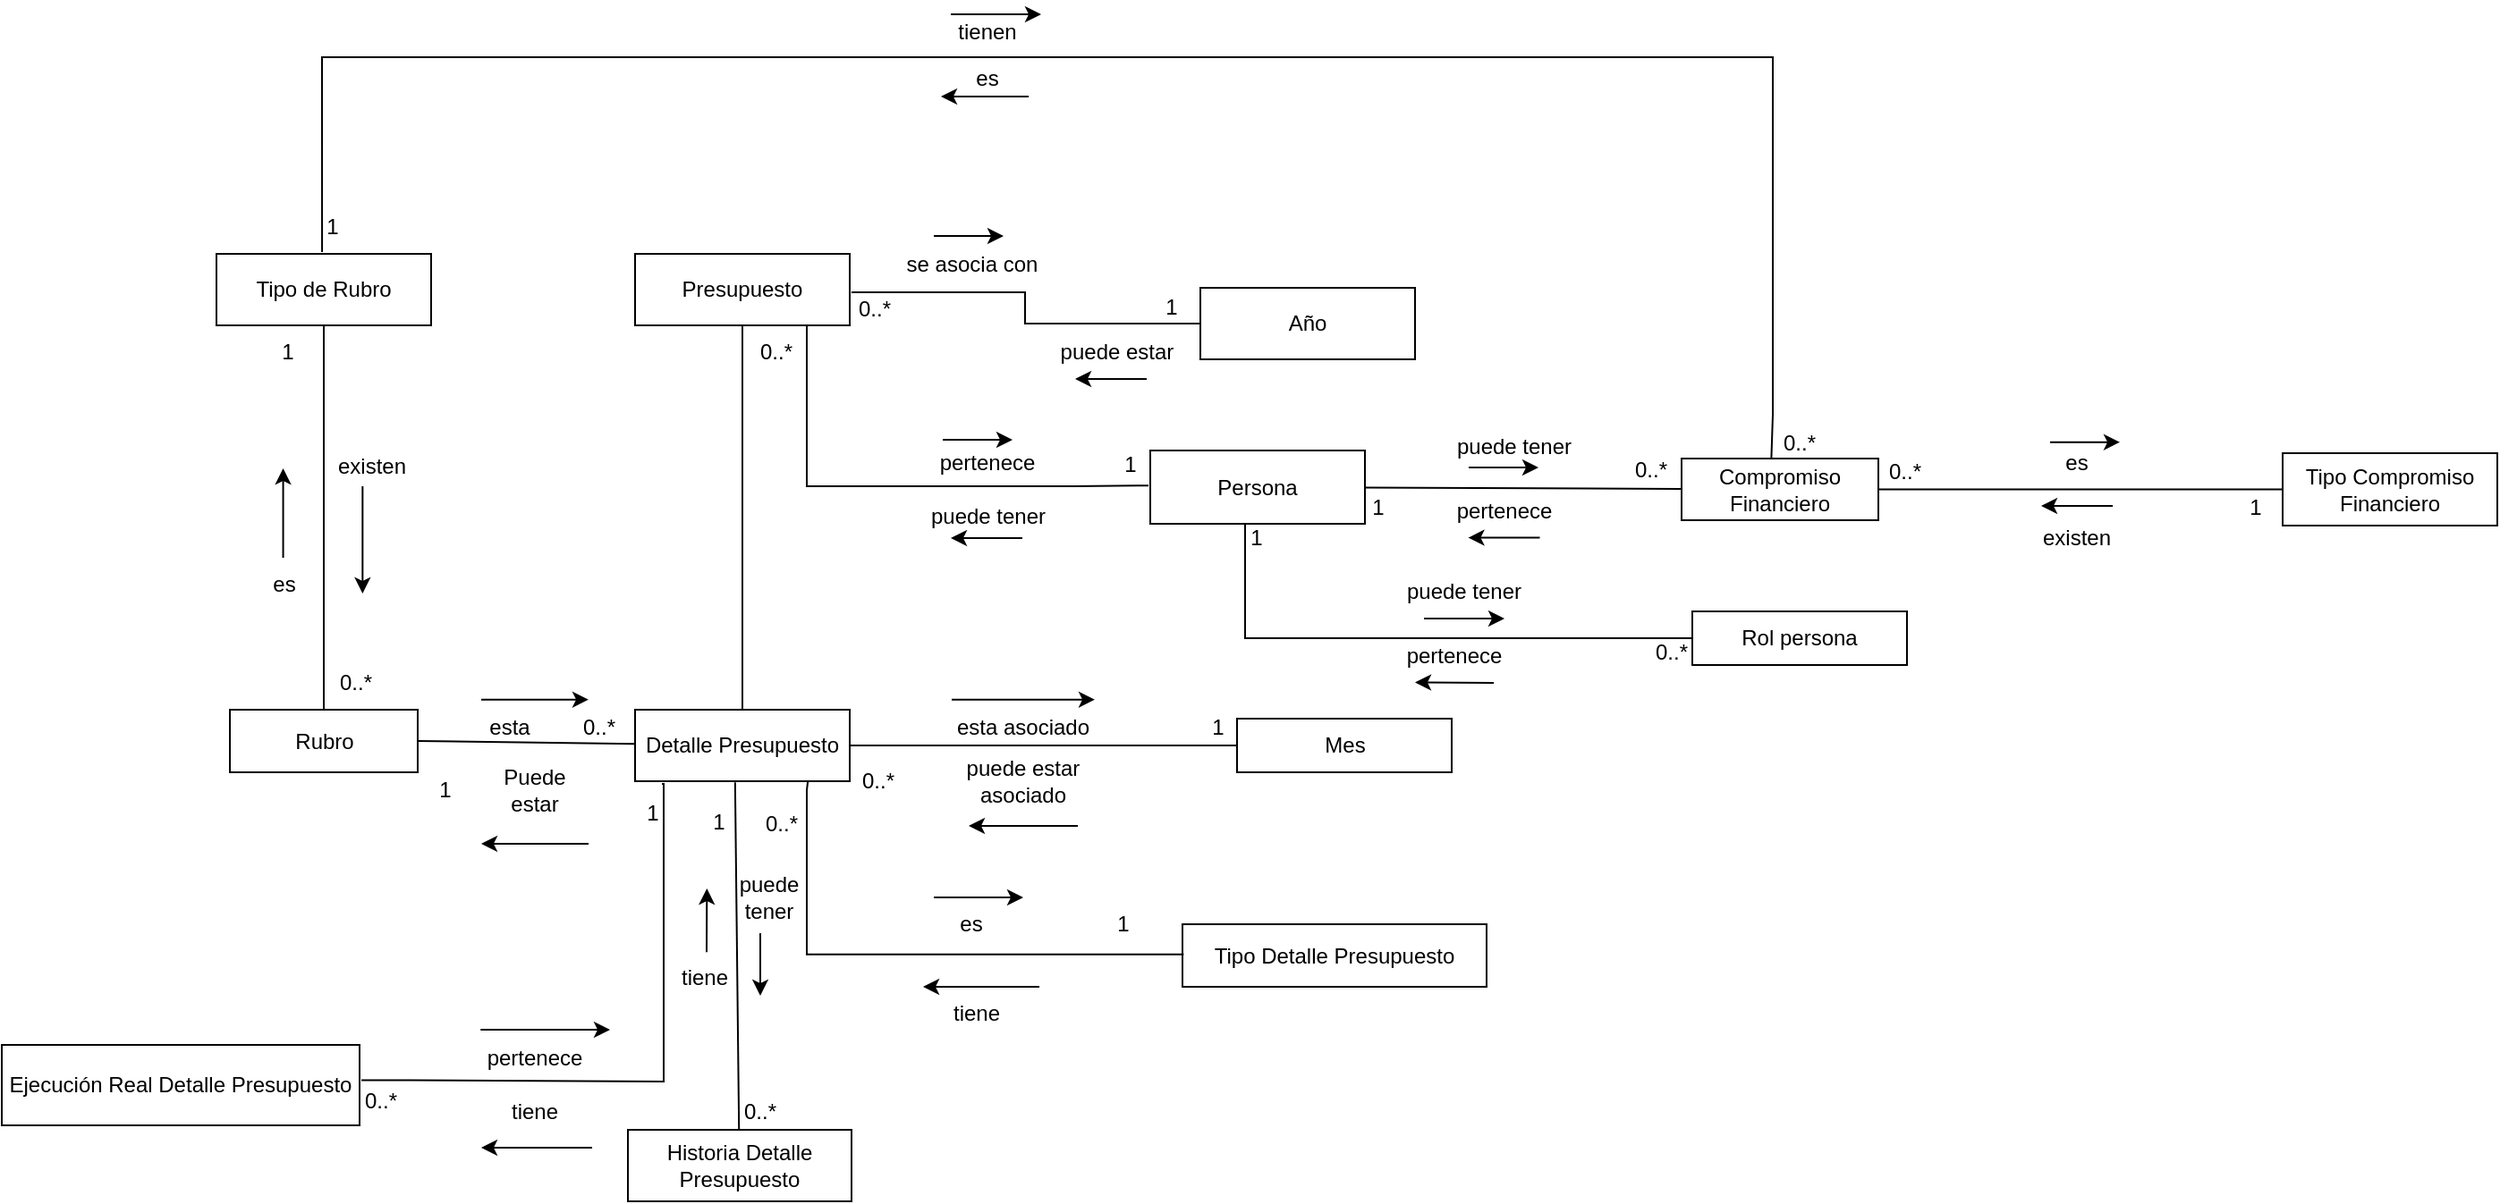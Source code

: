 <mxfile version="20.2.7" type="device"><diagram id="C5RBs43oDa-KdzZeNtuy" name="Page-1"><mxGraphModel dx="1984" dy="1758" grid="1" gridSize="10" guides="1" tooltips="1" connect="0" arrows="1" fold="1" page="1" pageScale="1" pageWidth="827" pageHeight="1169" math="0" shadow="0"><root><mxCell id="WIyWlLk6GJQsqaUBKTNV-0"/><mxCell id="WIyWlLk6GJQsqaUBKTNV-1" parent="WIyWlLk6GJQsqaUBKTNV-0"/><mxCell id="WJLRLvmz7m52M2c8Ak2l-0" value="Tipo de Rubro" style="rounded=0;whiteSpace=wrap;html=1;" parent="WIyWlLk6GJQsqaUBKTNV-1" vertex="1"><mxGeometry x="105" y="120" width="120" height="40" as="geometry"/></mxCell><mxCell id="WJLRLvmz7m52M2c8Ak2l-1" value="Rubro" style="rounded=0;whiteSpace=wrap;html=1;" parent="WIyWlLk6GJQsqaUBKTNV-1" vertex="1"><mxGeometry x="112.5" y="375" width="105" height="35" as="geometry"/></mxCell><mxCell id="WJLRLvmz7m52M2c8Ak2l-3" value="Detalle Presupuesto" style="rounded=0;whiteSpace=wrap;html=1;" parent="WIyWlLk6GJQsqaUBKTNV-1" vertex="1"><mxGeometry x="339" y="375" width="120" height="40" as="geometry"/></mxCell><mxCell id="WJLRLvmz7m52M2c8Ak2l-4" value="Mes" style="rounded=0;whiteSpace=wrap;html=1;" parent="WIyWlLk6GJQsqaUBKTNV-1" vertex="1"><mxGeometry x="675.5" y="380" width="120" height="30" as="geometry"/></mxCell><mxCell id="WJLRLvmz7m52M2c8Ak2l-5" value="Presupuesto" style="rounded=0;whiteSpace=wrap;html=1;" parent="WIyWlLk6GJQsqaUBKTNV-1" vertex="1"><mxGeometry x="339" y="120" width="120" height="40" as="geometry"/></mxCell><mxCell id="WJLRLvmz7m52M2c8Ak2l-6" value="Año" style="rounded=0;whiteSpace=wrap;html=1;" parent="WIyWlLk6GJQsqaUBKTNV-1" vertex="1"><mxGeometry x="655" y="139" width="120" height="40" as="geometry"/></mxCell><mxCell id="6fGS--f3S9HqLcqphyuH-20" style="edgeStyle=none;rounded=0;orthogonalLoop=1;jettySize=auto;html=1;entryX=0;entryY=0.5;entryDx=0;entryDy=0;entryPerimeter=0;startArrow=none;startFill=0;endArrow=none;endFill=0;" edge="1" parent="WIyWlLk6GJQsqaUBKTNV-1" target="6fGS--f3S9HqLcqphyuH-19"><mxGeometry relative="1" as="geometry"><mxPoint x="680" y="270" as="sourcePoint"/><Array as="points"><mxPoint x="680" y="335"/></Array></mxGeometry></mxCell><mxCell id="WJLRLvmz7m52M2c8Ak2l-7" value="Persona" style="rounded=0;whiteSpace=wrap;html=1;" parent="WIyWlLk6GJQsqaUBKTNV-1" vertex="1"><mxGeometry x="627" y="230" width="120" height="41" as="geometry"/></mxCell><mxCell id="WJLRLvmz7m52M2c8Ak2l-12" value="" style="endArrow=none;html=1;rounded=0;exitX=1;exitY=0.5;exitDx=0;exitDy=0;" parent="WIyWlLk6GJQsqaUBKTNV-1" source="WJLRLvmz7m52M2c8Ak2l-1" target="WJLRLvmz7m52M2c8Ak2l-3" edge="1"><mxGeometry width="50" height="50" relative="1" as="geometry"><mxPoint x="215" y="430" as="sourcePoint"/><mxPoint x="335" y="400" as="targetPoint"/></mxGeometry></mxCell><mxCell id="WJLRLvmz7m52M2c8Ak2l-13" value="0..*" style="text;html=1;strokeColor=none;fillColor=none;align=center;verticalAlign=middle;whiteSpace=wrap;rounded=0;" parent="WIyWlLk6GJQsqaUBKTNV-1" vertex="1"><mxGeometry x="153" y="345" width="60" height="30" as="geometry"/></mxCell><mxCell id="WJLRLvmz7m52M2c8Ak2l-14" value="1" style="text;html=1;strokeColor=none;fillColor=none;align=center;verticalAlign=middle;whiteSpace=wrap;rounded=0;" parent="WIyWlLk6GJQsqaUBKTNV-1" vertex="1"><mxGeometry x="115" y="160" width="60" height="30" as="geometry"/></mxCell><mxCell id="WJLRLvmz7m52M2c8Ak2l-16" value="" style="endArrow=none;html=1;rounded=0;entryX=0;entryY=0.5;entryDx=0;entryDy=0;exitX=1;exitY=0.5;exitDx=0;exitDy=0;" parent="WIyWlLk6GJQsqaUBKTNV-1" source="WJLRLvmz7m52M2c8Ak2l-3" target="WJLRLvmz7m52M2c8Ak2l-4" edge="1"><mxGeometry width="50" height="50" relative="1" as="geometry"><mxPoint x="485" y="400" as="sourcePoint"/><mxPoint x="509" y="350" as="targetPoint"/></mxGeometry></mxCell><mxCell id="WJLRLvmz7m52M2c8Ak2l-17" value="" style="endArrow=none;html=1;rounded=0;entryX=0.5;entryY=1;entryDx=0;entryDy=0;" parent="WIyWlLk6GJQsqaUBKTNV-1" source="WJLRLvmz7m52M2c8Ak2l-3" target="WJLRLvmz7m52M2c8Ak2l-5" edge="1"><mxGeometry width="50" height="50" relative="1" as="geometry"><mxPoint x="335" y="300" as="sourcePoint"/><mxPoint x="385" y="250" as="targetPoint"/></mxGeometry></mxCell><mxCell id="WJLRLvmz7m52M2c8Ak2l-18" value="" style="endArrow=none;html=1;rounded=0;exitX=0.5;exitY=0;exitDx=0;exitDy=0;" parent="WIyWlLk6GJQsqaUBKTNV-1" source="WJLRLvmz7m52M2c8Ak2l-1" target="WJLRLvmz7m52M2c8Ak2l-0" edge="1"><mxGeometry width="50" height="50" relative="1" as="geometry"><mxPoint x="335" y="300" as="sourcePoint"/><mxPoint x="385" y="250" as="targetPoint"/></mxGeometry></mxCell><mxCell id="WJLRLvmz7m52M2c8Ak2l-19" value="Tipo Detalle Presupuesto" style="rounded=0;whiteSpace=wrap;html=1;" parent="WIyWlLk6GJQsqaUBKTNV-1" vertex="1"><mxGeometry x="645" y="495" width="170" height="35" as="geometry"/></mxCell><mxCell id="WJLRLvmz7m52M2c8Ak2l-23" value="" style="endArrow=classic;html=1;rounded=0;" parent="WIyWlLk6GJQsqaUBKTNV-1" edge="1"><mxGeometry width="50" height="50" relative="1" as="geometry"><mxPoint x="186.68" y="250" as="sourcePoint"/><mxPoint x="186.68" y="310" as="targetPoint"/></mxGeometry></mxCell><mxCell id="WJLRLvmz7m52M2c8Ak2l-25" value="existen" style="text;html=1;strokeColor=none;fillColor=none;align=center;verticalAlign=middle;whiteSpace=wrap;rounded=0;" parent="WIyWlLk6GJQsqaUBKTNV-1" vertex="1"><mxGeometry x="166" y="227.25" width="52" height="24" as="geometry"/></mxCell><mxCell id="WJLRLvmz7m52M2c8Ak2l-28" value="es" style="text;html=1;strokeColor=none;fillColor=none;align=center;verticalAlign=middle;whiteSpace=wrap;rounded=0;" parent="WIyWlLk6GJQsqaUBKTNV-1" vertex="1"><mxGeometry x="112.5" y="290" width="60" height="30" as="geometry"/></mxCell><mxCell id="WJLRLvmz7m52M2c8Ak2l-29" value="" style="endArrow=classic;html=1;rounded=0;" parent="WIyWlLk6GJQsqaUBKTNV-1" edge="1"><mxGeometry width="50" height="50" relative="1" as="geometry"><mxPoint x="142.28" y="290" as="sourcePoint"/><mxPoint x="142.28" y="240" as="targetPoint"/><Array as="points"><mxPoint x="142.28" y="280"/></Array></mxGeometry></mxCell><mxCell id="WJLRLvmz7m52M2c8Ak2l-30" value="" style="endArrow=none;html=1;rounded=0;edgeStyle=orthogonalEdgeStyle;exitX=1.008;exitY=0.538;exitDx=0;exitDy=0;exitPerimeter=0;entryX=0;entryY=0.5;entryDx=0;entryDy=0;entryPerimeter=0;" parent="WIyWlLk6GJQsqaUBKTNV-1" source="WJLRLvmz7m52M2c8Ak2l-5" target="WJLRLvmz7m52M2c8Ak2l-6" edge="1"><mxGeometry width="50" height="50" relative="1" as="geometry"><mxPoint x="395" y="220" as="sourcePoint"/><mxPoint x="445" y="170" as="targetPoint"/></mxGeometry></mxCell><mxCell id="WJLRLvmz7m52M2c8Ak2l-31" value="0..*" style="text;html=1;strokeColor=none;fillColor=none;align=center;verticalAlign=middle;whiteSpace=wrap;rounded=0;" parent="WIyWlLk6GJQsqaUBKTNV-1" vertex="1"><mxGeometry x="453" y="136" width="40" height="30" as="geometry"/></mxCell><mxCell id="WJLRLvmz7m52M2c8Ak2l-33" value="1" style="text;html=1;strokeColor=none;fillColor=none;align=center;verticalAlign=middle;whiteSpace=wrap;rounded=0;" parent="WIyWlLk6GJQsqaUBKTNV-1" vertex="1"><mxGeometry x="622" y="140" width="34" height="20" as="geometry"/></mxCell><mxCell id="WJLRLvmz7m52M2c8Ak2l-34" value="" style="endArrow=none;html=1;rounded=0;edgeStyle=orthogonalEdgeStyle;entryX=-0.008;entryY=0.478;entryDx=0;entryDy=0;entryPerimeter=0;" parent="WIyWlLk6GJQsqaUBKTNV-1" source="WJLRLvmz7m52M2c8Ak2l-5" target="WJLRLvmz7m52M2c8Ak2l-7" edge="1"><mxGeometry width="50" height="50" relative="1" as="geometry"><mxPoint x="425" y="180" as="sourcePoint"/><mxPoint x="509" y="200" as="targetPoint"/><Array as="points"><mxPoint x="435" y="250"/><mxPoint x="584" y="250"/></Array></mxGeometry></mxCell><mxCell id="WJLRLvmz7m52M2c8Ak2l-35" value="0..*" style="text;html=1;strokeColor=none;fillColor=none;align=center;verticalAlign=middle;whiteSpace=wrap;rounded=0;" parent="WIyWlLk6GJQsqaUBKTNV-1" vertex="1"><mxGeometry x="450" y="400" width="50" height="30" as="geometry"/></mxCell><mxCell id="WJLRLvmz7m52M2c8Ak2l-36" value="1" style="text;html=1;strokeColor=none;fillColor=none;align=center;verticalAlign=middle;whiteSpace=wrap;rounded=0;" parent="WIyWlLk6GJQsqaUBKTNV-1" vertex="1"><mxGeometry x="645" y="370" width="40" height="30" as="geometry"/></mxCell><mxCell id="WJLRLvmz7m52M2c8Ak2l-37" value="esta asociado" style="text;html=1;strokeColor=none;fillColor=none;align=center;verticalAlign=middle;whiteSpace=wrap;rounded=0;" parent="WIyWlLk6GJQsqaUBKTNV-1" vertex="1"><mxGeometry x="506" y="370" width="100" height="30" as="geometry"/></mxCell><mxCell id="WJLRLvmz7m52M2c8Ak2l-38" value="puede estar asociado" style="text;html=1;strokeColor=none;fillColor=none;align=center;verticalAlign=middle;whiteSpace=wrap;rounded=0;" parent="WIyWlLk6GJQsqaUBKTNV-1" vertex="1"><mxGeometry x="506" y="405" width="100" height="20" as="geometry"/></mxCell><mxCell id="WJLRLvmz7m52M2c8Ak2l-40" value="" style="endArrow=classic;html=1;rounded=0;" parent="WIyWlLk6GJQsqaUBKTNV-1" edge="1"><mxGeometry width="50" height="50" relative="1" as="geometry"><mxPoint x="516" y="369.33" as="sourcePoint"/><mxPoint x="596" y="369.33" as="targetPoint"/></mxGeometry></mxCell><mxCell id="WJLRLvmz7m52M2c8Ak2l-41" value="" style="endArrow=classic;html=1;rounded=0;" parent="WIyWlLk6GJQsqaUBKTNV-1" edge="1"><mxGeometry width="50" height="50" relative="1" as="geometry"><mxPoint x="586.5" y="440.0" as="sourcePoint"/><mxPoint x="525.5" y="440" as="targetPoint"/></mxGeometry></mxCell><mxCell id="WJLRLvmz7m52M2c8Ak2l-42" value="" style="endArrow=none;html=1;rounded=0;edgeStyle=orthogonalEdgeStyle;exitX=0.004;exitY=0.482;exitDx=0;exitDy=0;exitPerimeter=0;entryX=0.805;entryY=0.997;entryDx=0;entryDy=0;entryPerimeter=0;" parent="WIyWlLk6GJQsqaUBKTNV-1" source="WJLRLvmz7m52M2c8Ak2l-19" target="WJLRLvmz7m52M2c8Ak2l-3" edge="1"><mxGeometry width="50" height="50" relative="1" as="geometry"><mxPoint x="595" y="530" as="sourcePoint"/><mxPoint x="398" y="430" as="targetPoint"/><Array as="points"><mxPoint x="435" y="511"/><mxPoint x="435" y="420"/></Array></mxGeometry></mxCell><mxCell id="WJLRLvmz7m52M2c8Ak2l-43" value="1" style="text;html=1;strokeColor=none;fillColor=none;align=center;verticalAlign=middle;whiteSpace=wrap;rounded=0;" parent="WIyWlLk6GJQsqaUBKTNV-1" vertex="1"><mxGeometry x="213" y="405" width="40" height="30" as="geometry"/></mxCell><mxCell id="WJLRLvmz7m52M2c8Ak2l-44" value="esta" style="text;html=1;strokeColor=none;fillColor=none;align=center;verticalAlign=middle;whiteSpace=wrap;rounded=0;" parent="WIyWlLk6GJQsqaUBKTNV-1" vertex="1"><mxGeometry x="239" y="380" width="60" height="10" as="geometry"/></mxCell><mxCell id="WJLRLvmz7m52M2c8Ak2l-45" value="0..*" style="text;html=1;strokeColor=none;fillColor=none;align=center;verticalAlign=middle;whiteSpace=wrap;rounded=0;" parent="WIyWlLk6GJQsqaUBKTNV-1" vertex="1"><mxGeometry x="299" y="370" width="40" height="30" as="geometry"/></mxCell><mxCell id="WJLRLvmz7m52M2c8Ak2l-46" value="Puede estar" style="text;html=1;strokeColor=none;fillColor=none;align=center;verticalAlign=middle;whiteSpace=wrap;rounded=0;" parent="WIyWlLk6GJQsqaUBKTNV-1" vertex="1"><mxGeometry x="253" y="405" width="60" height="30" as="geometry"/></mxCell><mxCell id="WJLRLvmz7m52M2c8Ak2l-47" value="" style="endArrow=classic;html=1;rounded=0;" parent="WIyWlLk6GJQsqaUBKTNV-1" edge="1"><mxGeometry width="50" height="50" relative="1" as="geometry"><mxPoint x="313" y="450" as="sourcePoint"/><mxPoint x="253" y="450" as="targetPoint"/></mxGeometry></mxCell><mxCell id="WJLRLvmz7m52M2c8Ak2l-48" value="" style="endArrow=classic;html=1;rounded=0;" parent="WIyWlLk6GJQsqaUBKTNV-1" edge="1"><mxGeometry width="50" height="50" relative="1" as="geometry"><mxPoint x="253" y="369.33" as="sourcePoint"/><mxPoint x="313" y="369.33" as="targetPoint"/></mxGeometry></mxCell><mxCell id="WJLRLvmz7m52M2c8Ak2l-49" value="0..*" style="text;html=1;strokeColor=none;fillColor=none;align=center;verticalAlign=middle;whiteSpace=wrap;rounded=0;" parent="WIyWlLk6GJQsqaUBKTNV-1" vertex="1"><mxGeometry x="405" y="160" width="26" height="30" as="geometry"/></mxCell><mxCell id="WJLRLvmz7m52M2c8Ak2l-50" value="1" style="text;html=1;strokeColor=none;fillColor=none;align=center;verticalAlign=middle;whiteSpace=wrap;rounded=0;" parent="WIyWlLk6GJQsqaUBKTNV-1" vertex="1"><mxGeometry x="605" y="227.25" width="22" height="22" as="geometry"/></mxCell><mxCell id="WJLRLvmz7m52M2c8Ak2l-51" value="pertenece" style="text;html=1;strokeColor=none;fillColor=none;align=center;verticalAlign=middle;whiteSpace=wrap;rounded=0;" parent="WIyWlLk6GJQsqaUBKTNV-1" vertex="1"><mxGeometry x="505.5" y="227.25" width="60" height="20" as="geometry"/></mxCell><mxCell id="WJLRLvmz7m52M2c8Ak2l-52" value="" style="endArrow=classic;html=1;rounded=0;" parent="WIyWlLk6GJQsqaUBKTNV-1" edge="1"><mxGeometry width="50" height="50" relative="1" as="geometry"><mxPoint x="555.5" y="279" as="sourcePoint"/><mxPoint x="515.5" y="279" as="targetPoint"/></mxGeometry></mxCell><mxCell id="WJLRLvmz7m52M2c8Ak2l-53" value="puede tener" style="text;html=1;strokeColor=none;fillColor=none;align=center;verticalAlign=middle;whiteSpace=wrap;rounded=0;" parent="WIyWlLk6GJQsqaUBKTNV-1" vertex="1"><mxGeometry x="495.5" y="253" width="81" height="27" as="geometry"/></mxCell><mxCell id="WJLRLvmz7m52M2c8Ak2l-54" value="" style="endArrow=classic;html=1;rounded=0;" parent="WIyWlLk6GJQsqaUBKTNV-1" edge="1"><mxGeometry width="50" height="50" relative="1" as="geometry"><mxPoint x="511" y="224" as="sourcePoint"/><mxPoint x="550" y="224" as="targetPoint"/></mxGeometry></mxCell><mxCell id="WJLRLvmz7m52M2c8Ak2l-55" value="se asocia con" style="text;html=1;strokeColor=none;fillColor=none;align=center;verticalAlign=middle;whiteSpace=wrap;rounded=0;" parent="WIyWlLk6GJQsqaUBKTNV-1" vertex="1"><mxGeometry x="484.5" y="116" width="85" height="20" as="geometry"/></mxCell><mxCell id="WJLRLvmz7m52M2c8Ak2l-56" value="puede estar" style="text;html=1;strokeColor=none;fillColor=none;align=center;verticalAlign=middle;whiteSpace=wrap;rounded=0;" parent="WIyWlLk6GJQsqaUBKTNV-1" vertex="1"><mxGeometry x="565.5" y="165" width="85" height="20" as="geometry"/></mxCell><mxCell id="WJLRLvmz7m52M2c8Ak2l-57" value="" style="endArrow=classic;html=1;rounded=0;" parent="WIyWlLk6GJQsqaUBKTNV-1" edge="1"><mxGeometry width="50" height="50" relative="1" as="geometry"><mxPoint x="506" y="110" as="sourcePoint"/><mxPoint x="545" y="110" as="targetPoint"/></mxGeometry></mxCell><mxCell id="WJLRLvmz7m52M2c8Ak2l-58" value="" style="endArrow=classic;html=1;rounded=0;" parent="WIyWlLk6GJQsqaUBKTNV-1" edge="1"><mxGeometry width="50" height="50" relative="1" as="geometry"><mxPoint x="625" y="190" as="sourcePoint"/><mxPoint x="585" y="190" as="targetPoint"/></mxGeometry></mxCell><mxCell id="WJLRLvmz7m52M2c8Ak2l-60" value="Ejecución Real Detalle Presupuesto" style="rounded=0;whiteSpace=wrap;html=1;" parent="WIyWlLk6GJQsqaUBKTNV-1" vertex="1"><mxGeometry x="-15" y="562.5" width="200" height="45" as="geometry"/></mxCell><mxCell id="WJLRLvmz7m52M2c8Ak2l-62" value="" style="endArrow=none;html=1;rounded=0;edgeStyle=orthogonalEdgeStyle;exitX=1.005;exitY=0.438;exitDx=0;exitDy=0;exitPerimeter=0;entryX=0.125;entryY=1.037;entryDx=0;entryDy=0;entryPerimeter=0;" parent="WIyWlLk6GJQsqaUBKTNV-1" source="WJLRLvmz7m52M2c8Ak2l-60" target="WJLRLvmz7m52M2c8Ak2l-3" edge="1"><mxGeometry width="50" height="50" relative="1" as="geometry"><mxPoint x="285" y="540" as="sourcePoint"/><mxPoint x="355" y="432" as="targetPoint"/><Array as="points"><mxPoint x="214" y="583"/><mxPoint x="355" y="583"/><mxPoint x="355" y="422"/></Array></mxGeometry></mxCell><mxCell id="WJLRLvmz7m52M2c8Ak2l-63" value="0..*" style="text;html=1;strokeColor=none;fillColor=none;align=center;verticalAlign=middle;whiteSpace=wrap;rounded=0;" parent="WIyWlLk6GJQsqaUBKTNV-1" vertex="1"><mxGeometry x="176" y="585" width="42" height="17" as="geometry"/></mxCell><mxCell id="WJLRLvmz7m52M2c8Ak2l-64" value="1" style="text;html=1;strokeColor=none;fillColor=none;align=center;verticalAlign=middle;whiteSpace=wrap;rounded=0;" parent="WIyWlLk6GJQsqaUBKTNV-1" vertex="1"><mxGeometry x="339" y="429" width="20" height="7" as="geometry"/></mxCell><mxCell id="WJLRLvmz7m52M2c8Ak2l-66" value="pertenece" style="text;html=1;strokeColor=none;fillColor=none;align=center;verticalAlign=middle;whiteSpace=wrap;rounded=0;" parent="WIyWlLk6GJQsqaUBKTNV-1" vertex="1"><mxGeometry x="253" y="555" width="60" height="30" as="geometry"/></mxCell><mxCell id="WJLRLvmz7m52M2c8Ak2l-67" value="" style="endArrow=classic;html=1;rounded=0;exitX=-0.006;exitY=-0.033;exitDx=0;exitDy=0;exitPerimeter=0;" parent="WIyWlLk6GJQsqaUBKTNV-1" source="WJLRLvmz7m52M2c8Ak2l-66" edge="1"><mxGeometry width="50" height="50" relative="1" as="geometry"><mxPoint x="285" y="540" as="sourcePoint"/><mxPoint x="325" y="554" as="targetPoint"/></mxGeometry></mxCell><mxCell id="WJLRLvmz7m52M2c8Ak2l-68" value="tiene" style="text;html=1;strokeColor=none;fillColor=none;align=center;verticalAlign=middle;whiteSpace=wrap;rounded=0;" parent="WIyWlLk6GJQsqaUBKTNV-1" vertex="1"><mxGeometry x="262" y="590" width="42" height="20" as="geometry"/></mxCell><mxCell id="WJLRLvmz7m52M2c8Ak2l-69" value="" style="endArrow=classic;html=1;rounded=0;" parent="WIyWlLk6GJQsqaUBKTNV-1" edge="1"><mxGeometry width="50" height="50" relative="1" as="geometry"><mxPoint x="315" y="620" as="sourcePoint"/><mxPoint x="253" y="620" as="targetPoint"/></mxGeometry></mxCell><mxCell id="WJLRLvmz7m52M2c8Ak2l-70" value="0..*" style="text;html=1;strokeColor=none;fillColor=none;align=center;verticalAlign=middle;whiteSpace=wrap;rounded=0;" parent="WIyWlLk6GJQsqaUBKTNV-1" vertex="1"><mxGeometry x="411" y="433.5" width="20" height="10" as="geometry"/></mxCell><mxCell id="WJLRLvmz7m52M2c8Ak2l-71" value="1" style="text;html=1;strokeColor=none;fillColor=none;align=center;verticalAlign=middle;whiteSpace=wrap;rounded=0;" parent="WIyWlLk6GJQsqaUBKTNV-1" vertex="1"><mxGeometry x="602" y="490" width="20" height="10" as="geometry"/></mxCell><mxCell id="WJLRLvmz7m52M2c8Ak2l-72" value="" style="endArrow=classic;html=1;rounded=0;" parent="WIyWlLk6GJQsqaUBKTNV-1" edge="1"><mxGeometry width="50" height="50" relative="1" as="geometry"><mxPoint x="565" y="530" as="sourcePoint"/><mxPoint x="500" y="530" as="targetPoint"/></mxGeometry></mxCell><mxCell id="WJLRLvmz7m52M2c8Ak2l-73" value="" style="endArrow=classic;html=1;rounded=0;" parent="WIyWlLk6GJQsqaUBKTNV-1" edge="1"><mxGeometry width="50" height="50" relative="1" as="geometry"><mxPoint x="506" y="480" as="sourcePoint"/><mxPoint x="556" y="480" as="targetPoint"/></mxGeometry></mxCell><mxCell id="WJLRLvmz7m52M2c8Ak2l-75" value="es" style="text;html=1;strokeColor=none;fillColor=none;align=center;verticalAlign=middle;whiteSpace=wrap;rounded=0;" parent="WIyWlLk6GJQsqaUBKTNV-1" vertex="1"><mxGeometry x="507" y="485" width="40" height="20" as="geometry"/></mxCell><mxCell id="WJLRLvmz7m52M2c8Ak2l-76" value="tiene" style="text;html=1;strokeColor=none;fillColor=none;align=center;verticalAlign=middle;whiteSpace=wrap;rounded=0;" parent="WIyWlLk6GJQsqaUBKTNV-1" vertex="1"><mxGeometry x="510" y="535" width="40" height="20" as="geometry"/></mxCell><mxCell id="WAUeKTB4VPL3JYVY55jF-0" value="" style="endArrow=none;html=1;rounded=0;entryX=0.466;entryY=1.017;entryDx=0;entryDy=0;entryPerimeter=0;exitX=0.497;exitY=0.034;exitDx=0;exitDy=0;exitPerimeter=0;" parent="WIyWlLk6GJQsqaUBKTNV-1" source="WAUeKTB4VPL3JYVY55jF-1" target="WJLRLvmz7m52M2c8Ak2l-3" edge="1"><mxGeometry width="50" height="50" relative="1" as="geometry"><mxPoint x="395" y="610" as="sourcePoint"/><mxPoint x="475" y="420" as="targetPoint"/></mxGeometry></mxCell><mxCell id="WAUeKTB4VPL3JYVY55jF-1" value="Historia Detalle Presupuesto" style="rounded=0;whiteSpace=wrap;html=1;" parent="WIyWlLk6GJQsqaUBKTNV-1" vertex="1"><mxGeometry x="335" y="610" width="125" height="40" as="geometry"/></mxCell><mxCell id="WAUeKTB4VPL3JYVY55jF-2" value="1" style="text;html=1;strokeColor=none;fillColor=none;align=center;verticalAlign=middle;whiteSpace=wrap;rounded=0;" parent="WIyWlLk6GJQsqaUBKTNV-1" vertex="1"><mxGeometry x="379" y="432" width="14" height="11.5" as="geometry"/></mxCell><mxCell id="WAUeKTB4VPL3JYVY55jF-3" value="0..*" style="text;html=1;strokeColor=none;fillColor=none;align=center;verticalAlign=middle;whiteSpace=wrap;rounded=0;" parent="WIyWlLk6GJQsqaUBKTNV-1" vertex="1"><mxGeometry x="396" y="592.5" width="26" height="15" as="geometry"/></mxCell><mxCell id="WAUeKTB4VPL3JYVY55jF-4" value="" style="endArrow=classic;html=1;rounded=0;" parent="WIyWlLk6GJQsqaUBKTNV-1" edge="1"><mxGeometry width="50" height="50" relative="1" as="geometry"><mxPoint x="409" y="500" as="sourcePoint"/><mxPoint x="409" y="535" as="targetPoint"/></mxGeometry></mxCell><mxCell id="WAUeKTB4VPL3JYVY55jF-6" value="puede tener" style="text;html=1;strokeColor=none;fillColor=none;align=center;verticalAlign=middle;whiteSpace=wrap;rounded=0;" parent="WIyWlLk6GJQsqaUBKTNV-1" vertex="1"><mxGeometry x="391" y="475" width="46" height="10" as="geometry"/></mxCell><mxCell id="WAUeKTB4VPL3JYVY55jF-7" value="" style="endArrow=classic;html=1;rounded=0;" parent="WIyWlLk6GJQsqaUBKTNV-1" edge="1"><mxGeometry width="50" height="50" relative="1" as="geometry"><mxPoint x="379.0" y="510.66" as="sourcePoint"/><mxPoint x="379.16" y="475.004" as="targetPoint"/></mxGeometry></mxCell><mxCell id="WAUeKTB4VPL3JYVY55jF-8" value="tiene" style="text;html=1;strokeColor=none;fillColor=none;align=center;verticalAlign=middle;whiteSpace=wrap;rounded=0;" parent="WIyWlLk6GJQsqaUBKTNV-1" vertex="1"><mxGeometry x="363" y="520" width="30" height="10" as="geometry"/></mxCell><mxCell id="kmmZKGBpIPShf_jPRLts-3" value="" style="endArrow=none;html=1;rounded=0;exitX=0.492;exitY=-0.025;exitDx=0;exitDy=0;exitPerimeter=0;edgeStyle=orthogonalEdgeStyle;entryX=0.456;entryY=0.024;entryDx=0;entryDy=0;entryPerimeter=0;" parent="WIyWlLk6GJQsqaUBKTNV-1" source="WJLRLvmz7m52M2c8Ak2l-0" target="6fGS--f3S9HqLcqphyuH-0" edge="1"><mxGeometry width="50" height="50" relative="1" as="geometry"><mxPoint x="165" y="120" as="sourcePoint"/><mxPoint x="996" y="240" as="targetPoint"/><Array as="points"><mxPoint x="164" y="10"/><mxPoint x="975" y="10"/><mxPoint x="975" y="210"/></Array></mxGeometry></mxCell><mxCell id="kmmZKGBpIPShf_jPRLts-5" value="0..*" style="text;html=1;strokeColor=none;fillColor=none;align=center;verticalAlign=middle;whiteSpace=wrap;rounded=0;" parent="WIyWlLk6GJQsqaUBKTNV-1" vertex="1"><mxGeometry x="980" y="215.5" width="20" height="20" as="geometry"/></mxCell><mxCell id="kmmZKGBpIPShf_jPRLts-6" value="0..*" style="text;html=1;strokeColor=none;fillColor=none;align=center;verticalAlign=middle;whiteSpace=wrap;rounded=0;" parent="WIyWlLk6GJQsqaUBKTNV-1" vertex="1"><mxGeometry x="892" y="232" width="30" height="18" as="geometry"/></mxCell><mxCell id="kmmZKGBpIPShf_jPRLts-7" value="1" style="text;html=1;strokeColor=none;fillColor=none;align=center;verticalAlign=middle;whiteSpace=wrap;rounded=0;" parent="WIyWlLk6GJQsqaUBKTNV-1" vertex="1"><mxGeometry x="747" y="255" width="15" height="14.75" as="geometry"/></mxCell><mxCell id="kmmZKGBpIPShf_jPRLts-8" value="1" style="text;html=1;strokeColor=none;fillColor=none;align=center;verticalAlign=middle;whiteSpace=wrap;rounded=0;" parent="WIyWlLk6GJQsqaUBKTNV-1" vertex="1"><mxGeometry x="155" y="90" width="30" height="30" as="geometry"/></mxCell><mxCell id="kmmZKGBpIPShf_jPRLts-9" value="es" style="text;html=1;strokeColor=none;fillColor=none;align=center;verticalAlign=middle;whiteSpace=wrap;rounded=0;" parent="WIyWlLk6GJQsqaUBKTNV-1" vertex="1"><mxGeometry x="505.5" y="12" width="60" height="20" as="geometry"/></mxCell><mxCell id="kmmZKGBpIPShf_jPRLts-10" value="tienen" style="text;html=1;strokeColor=none;fillColor=none;align=center;verticalAlign=middle;whiteSpace=wrap;rounded=0;" parent="WIyWlLk6GJQsqaUBKTNV-1" vertex="1"><mxGeometry x="506" y="-14" width="60" height="20" as="geometry"/></mxCell><mxCell id="kmmZKGBpIPShf_jPRLts-11" value="" style="endArrow=classic;html=1;rounded=0;" parent="WIyWlLk6GJQsqaUBKTNV-1" edge="1"><mxGeometry width="50" height="50" relative="1" as="geometry"><mxPoint x="515.5" y="-14" as="sourcePoint"/><mxPoint x="566" y="-14" as="targetPoint"/></mxGeometry></mxCell><mxCell id="kmmZKGBpIPShf_jPRLts-12" value="" style="endArrow=classic;html=1;rounded=0;" parent="WIyWlLk6GJQsqaUBKTNV-1" edge="1"><mxGeometry width="50" height="50" relative="1" as="geometry"><mxPoint x="559" y="32" as="sourcePoint"/><mxPoint x="510" y="32" as="targetPoint"/></mxGeometry></mxCell><mxCell id="kmmZKGBpIPShf_jPRLts-13" value="pertenece" style="text;html=1;strokeColor=none;fillColor=none;align=center;verticalAlign=middle;whiteSpace=wrap;rounded=0;" parent="WIyWlLk6GJQsqaUBKTNV-1" vertex="1"><mxGeometry x="794.75" y="256.5" width="60" height="15" as="geometry"/></mxCell><mxCell id="kmmZKGBpIPShf_jPRLts-14" value="" style="endArrow=classic;html=1;rounded=0;" parent="WIyWlLk6GJQsqaUBKTNV-1" edge="1"><mxGeometry width="50" height="50" relative="1" as="geometry"><mxPoint x="844.75" y="278.8" as="sourcePoint"/><mxPoint x="804.75" y="278.8" as="targetPoint"/></mxGeometry></mxCell><mxCell id="kmmZKGBpIPShf_jPRLts-15" value="puede tener" style="text;html=1;strokeColor=none;fillColor=none;align=center;verticalAlign=middle;whiteSpace=wrap;rounded=0;" parent="WIyWlLk6GJQsqaUBKTNV-1" vertex="1"><mxGeometry x="794.75" y="220" width="70.5" height="15.5" as="geometry"/></mxCell><mxCell id="kmmZKGBpIPShf_jPRLts-16" value="" style="endArrow=classic;html=1;rounded=0;" parent="WIyWlLk6GJQsqaUBKTNV-1" edge="1"><mxGeometry width="50" height="50" relative="1" as="geometry"><mxPoint x="805" y="239.5" as="sourcePoint"/><mxPoint x="844" y="239.5" as="targetPoint"/></mxGeometry></mxCell><mxCell id="6fGS--f3S9HqLcqphyuH-4" style="rounded=0;orthogonalLoop=1;jettySize=auto;html=1;startArrow=none;startFill=0;endArrow=none;endFill=0;" edge="1" parent="WIyWlLk6GJQsqaUBKTNV-1" source="6fGS--f3S9HqLcqphyuH-0" target="WJLRLvmz7m52M2c8Ak2l-7"><mxGeometry relative="1" as="geometry"/></mxCell><mxCell id="6fGS--f3S9HqLcqphyuH-8" value="" style="edgeStyle=none;rounded=0;orthogonalLoop=1;jettySize=auto;html=1;startArrow=none;startFill=0;endArrow=none;endFill=0;" edge="1" parent="WIyWlLk6GJQsqaUBKTNV-1" source="6fGS--f3S9HqLcqphyuH-0" target="6fGS--f3S9HqLcqphyuH-7"><mxGeometry relative="1" as="geometry"/></mxCell><mxCell id="6fGS--f3S9HqLcqphyuH-0" value="Compromiso Financiero" style="rounded=0;whiteSpace=wrap;html=1;" vertex="1" parent="WIyWlLk6GJQsqaUBKTNV-1"><mxGeometry x="924" y="234.5" width="110" height="34.5" as="geometry"/></mxCell><mxCell id="6fGS--f3S9HqLcqphyuH-7" value="Tipo Compromiso Financiero" style="whiteSpace=wrap;html=1;rounded=0;" vertex="1" parent="WIyWlLk6GJQsqaUBKTNV-1"><mxGeometry x="1260" y="231.5" width="120" height="40.5" as="geometry"/></mxCell><mxCell id="6fGS--f3S9HqLcqphyuH-9" value="1" style="text;html=1;strokeColor=none;fillColor=none;align=center;verticalAlign=middle;whiteSpace=wrap;rounded=0;" vertex="1" parent="WIyWlLk6GJQsqaUBKTNV-1"><mxGeometry x="1230" y="252" width="30" height="20" as="geometry"/></mxCell><mxCell id="6fGS--f3S9HqLcqphyuH-10" value="0..*" style="text;html=1;strokeColor=none;fillColor=none;align=center;verticalAlign=middle;whiteSpace=wrap;rounded=0;" vertex="1" parent="WIyWlLk6GJQsqaUBKTNV-1"><mxGeometry x="1034" y="232" width="30" height="20" as="geometry"/></mxCell><mxCell id="6fGS--f3S9HqLcqphyuH-11" value="" style="endArrow=classic;html=1;rounded=0;" edge="1" parent="WIyWlLk6GJQsqaUBKTNV-1"><mxGeometry width="50" height="50" relative="1" as="geometry"><mxPoint x="1130" y="225.33" as="sourcePoint"/><mxPoint x="1169" y="225.33" as="targetPoint"/></mxGeometry></mxCell><mxCell id="6fGS--f3S9HqLcqphyuH-12" value="es" style="text;html=1;strokeColor=none;fillColor=none;align=center;verticalAlign=middle;whiteSpace=wrap;rounded=0;" vertex="1" parent="WIyWlLk6GJQsqaUBKTNV-1"><mxGeometry x="1130" y="227.25" width="30" height="20" as="geometry"/></mxCell><mxCell id="6fGS--f3S9HqLcqphyuH-13" value="existen" style="text;html=1;strokeColor=none;fillColor=none;align=center;verticalAlign=middle;whiteSpace=wrap;rounded=0;" vertex="1" parent="WIyWlLk6GJQsqaUBKTNV-1"><mxGeometry x="1115" y="269" width="60" height="20" as="geometry"/></mxCell><mxCell id="6fGS--f3S9HqLcqphyuH-14" value="" style="endArrow=classic;html=1;rounded=0;" edge="1" parent="WIyWlLk6GJQsqaUBKTNV-1"><mxGeometry width="50" height="50" relative="1" as="geometry"><mxPoint x="1165" y="261" as="sourcePoint"/><mxPoint x="1125" y="261" as="targetPoint"/></mxGeometry></mxCell><mxCell id="6fGS--f3S9HqLcqphyuH-19" value="Rol persona" style="rounded=0;whiteSpace=wrap;html=1;gradientColor=none;" vertex="1" parent="WIyWlLk6GJQsqaUBKTNV-1"><mxGeometry x="930" y="320" width="120" height="30" as="geometry"/></mxCell><mxCell id="6fGS--f3S9HqLcqphyuH-23" value="1" style="text;html=1;strokeColor=none;fillColor=none;align=center;verticalAlign=middle;whiteSpace=wrap;rounded=0;" vertex="1" parent="WIyWlLk6GJQsqaUBKTNV-1"><mxGeometry x="674.5" y="274" width="23" height="9.75" as="geometry"/></mxCell><mxCell id="6fGS--f3S9HqLcqphyuH-24" value="0..*" style="text;html=1;strokeColor=none;fillColor=none;align=center;verticalAlign=middle;whiteSpace=wrap;rounded=0;" vertex="1" parent="WIyWlLk6GJQsqaUBKTNV-1"><mxGeometry x="907" y="335.25" width="23" height="14.75" as="geometry"/></mxCell><mxCell id="6fGS--f3S9HqLcqphyuH-25" value="" style="endArrow=classic;html=1;rounded=0;" edge="1" parent="WIyWlLk6GJQsqaUBKTNV-1"><mxGeometry width="50" height="50" relative="1" as="geometry"><mxPoint x="780" y="324.0" as="sourcePoint"/><mxPoint x="825" y="324" as="targetPoint"/></mxGeometry></mxCell><mxCell id="6fGS--f3S9HqLcqphyuH-27" value="puede tener" style="text;html=1;strokeColor=none;fillColor=none;align=center;verticalAlign=middle;whiteSpace=wrap;rounded=0;" vertex="1" parent="WIyWlLk6GJQsqaUBKTNV-1"><mxGeometry x="762" y="298" width="81" height="22" as="geometry"/></mxCell><mxCell id="6fGS--f3S9HqLcqphyuH-29" value="pertenece" style="text;html=1;strokeColor=none;fillColor=none;align=center;verticalAlign=middle;whiteSpace=wrap;rounded=0;" vertex="1" parent="WIyWlLk6GJQsqaUBKTNV-1"><mxGeometry x="767" y="335.25" width="60" height="20" as="geometry"/></mxCell><mxCell id="6fGS--f3S9HqLcqphyuH-30" value="" style="endArrow=classic;html=1;rounded=0;" edge="1" parent="WIyWlLk6GJQsqaUBKTNV-1"><mxGeometry width="50" height="50" relative="1" as="geometry"><mxPoint x="819" y="360" as="sourcePoint"/><mxPoint x="775" y="359.69" as="targetPoint"/></mxGeometry></mxCell></root></mxGraphModel></diagram></mxfile>
